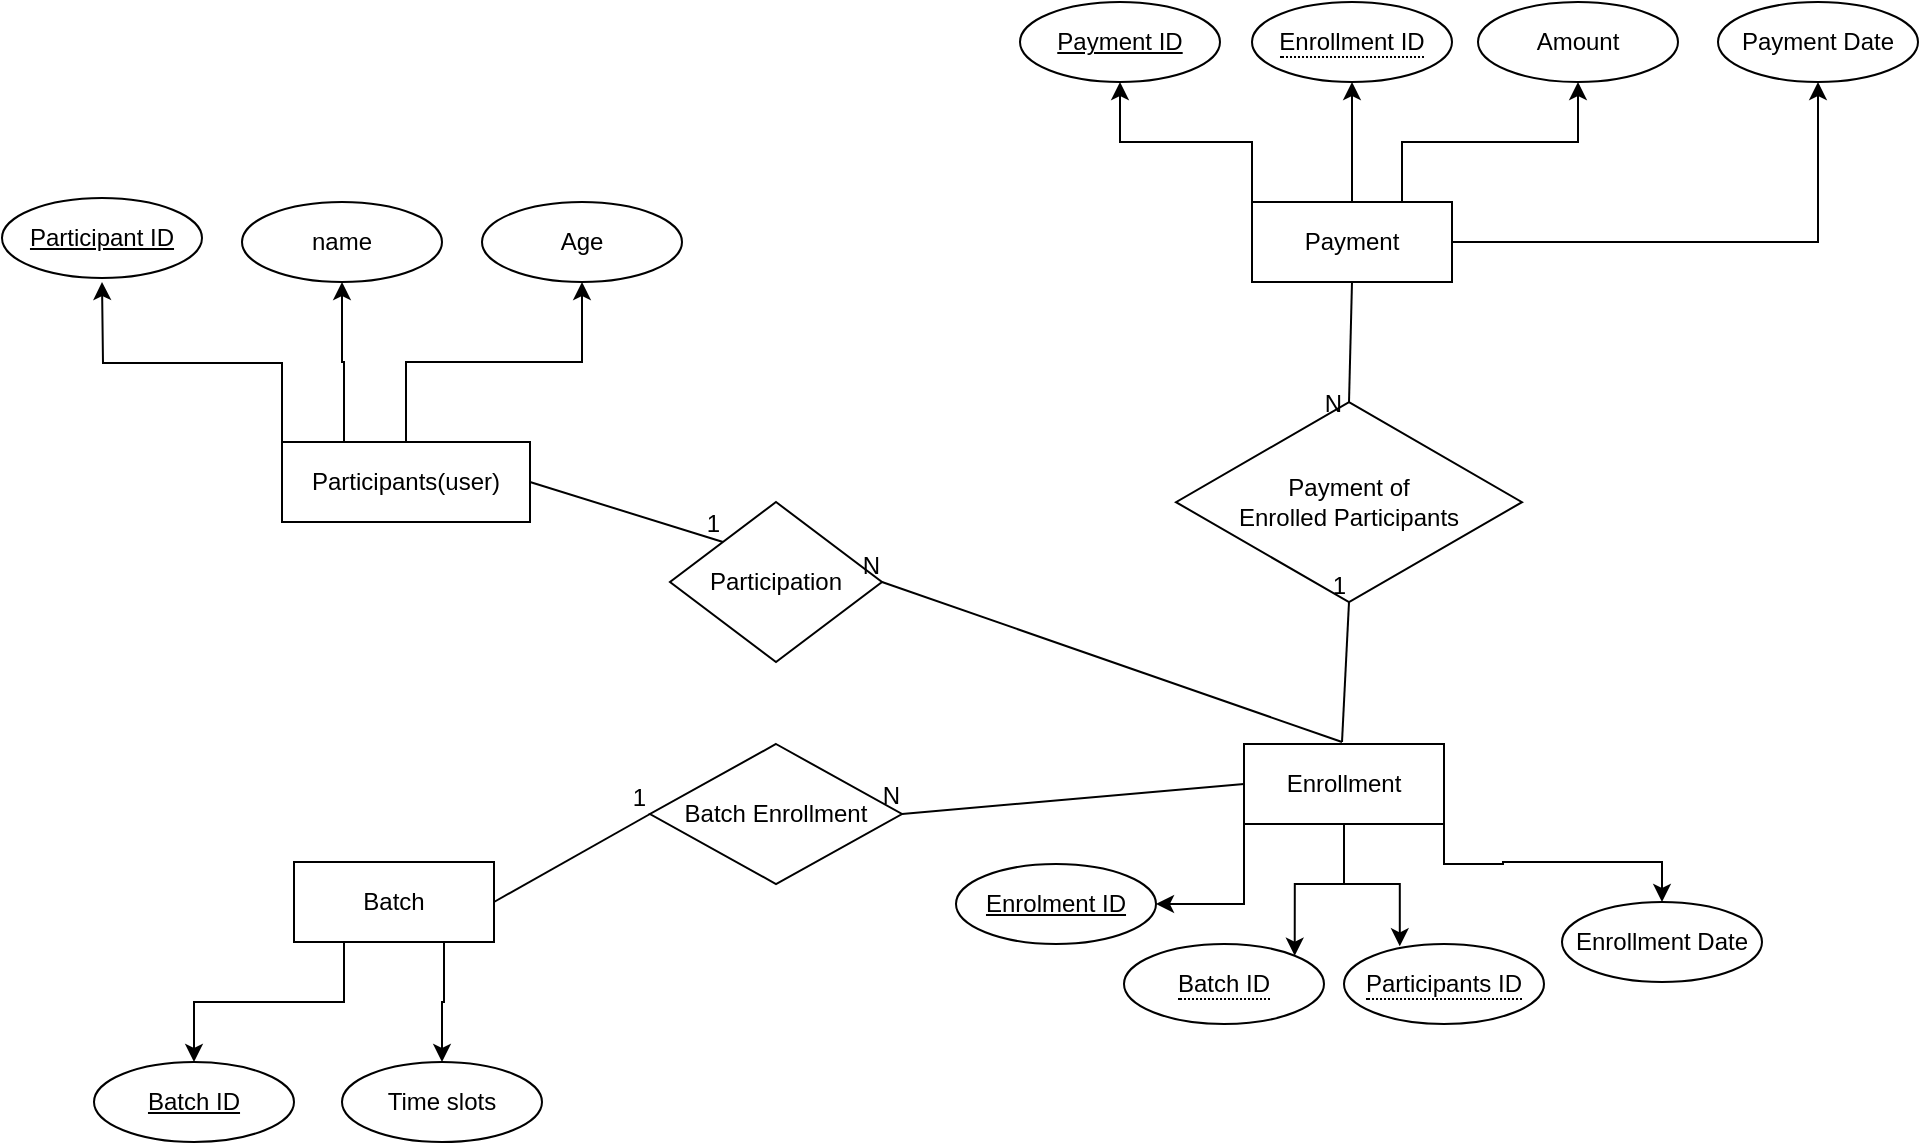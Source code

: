 <mxfile version="22.1.11" type="device">
  <diagram name="Page-1" id="OUrcoNJuGmtKbg8f6oHz">
    <mxGraphModel dx="1588" dy="892" grid="1" gridSize="10" guides="1" tooltips="1" connect="1" arrows="1" fold="1" page="1" pageScale="1" pageWidth="827" pageHeight="1169" math="0" shadow="0">
      <root>
        <mxCell id="0" />
        <mxCell id="1" parent="0" />
        <mxCell id="McP27k4HqZeNWrcmT65w-11" style="edgeStyle=orthogonalEdgeStyle;rounded=0;orthogonalLoop=1;jettySize=auto;html=1;exitX=0.25;exitY=0;exitDx=0;exitDy=0;entryX=0.5;entryY=1;entryDx=0;entryDy=0;" edge="1" parent="1" source="McP27k4HqZeNWrcmT65w-1" target="McP27k4HqZeNWrcmT65w-8">
          <mxGeometry relative="1" as="geometry" />
        </mxCell>
        <mxCell id="McP27k4HqZeNWrcmT65w-13" style="edgeStyle=orthogonalEdgeStyle;rounded=0;orthogonalLoop=1;jettySize=auto;html=1;exitX=0.5;exitY=0;exitDx=0;exitDy=0;entryX=0.5;entryY=1;entryDx=0;entryDy=0;" edge="1" parent="1" source="McP27k4HqZeNWrcmT65w-1" target="McP27k4HqZeNWrcmT65w-12">
          <mxGeometry relative="1" as="geometry" />
        </mxCell>
        <mxCell id="McP27k4HqZeNWrcmT65w-15" style="edgeStyle=orthogonalEdgeStyle;rounded=0;orthogonalLoop=1;jettySize=auto;html=1;exitX=0;exitY=0;exitDx=0;exitDy=0;entryX=0.5;entryY=1;entryDx=0;entryDy=0;" edge="1" parent="1" source="McP27k4HqZeNWrcmT65w-1">
          <mxGeometry relative="1" as="geometry">
            <mxPoint x="191" y="216" as="targetPoint" />
          </mxGeometry>
        </mxCell>
        <mxCell id="McP27k4HqZeNWrcmT65w-1" value="Participants(user)" style="whiteSpace=wrap;html=1;align=center;" vertex="1" parent="1">
          <mxGeometry x="281" y="296" width="124" height="40" as="geometry" />
        </mxCell>
        <mxCell id="McP27k4HqZeNWrcmT65w-27" style="edgeStyle=orthogonalEdgeStyle;rounded=0;orthogonalLoop=1;jettySize=auto;html=1;exitX=0.75;exitY=1;exitDx=0;exitDy=0;entryX=0.5;entryY=0;entryDx=0;entryDy=0;" edge="1" parent="1" source="McP27k4HqZeNWrcmT65w-2" target="McP27k4HqZeNWrcmT65w-22">
          <mxGeometry relative="1" as="geometry" />
        </mxCell>
        <mxCell id="McP27k4HqZeNWrcmT65w-2" value="Batch" style="whiteSpace=wrap;html=1;align=center;" vertex="1" parent="1">
          <mxGeometry x="287" y="506" width="100" height="40" as="geometry" />
        </mxCell>
        <mxCell id="McP27k4HqZeNWrcmT65w-70" style="edgeStyle=orthogonalEdgeStyle;rounded=0;orthogonalLoop=1;jettySize=auto;html=1;exitX=0;exitY=0;exitDx=0;exitDy=0;entryX=0.5;entryY=1;entryDx=0;entryDy=0;" edge="1" parent="1" source="McP27k4HqZeNWrcmT65w-6" target="McP27k4HqZeNWrcmT65w-68">
          <mxGeometry relative="1" as="geometry" />
        </mxCell>
        <mxCell id="McP27k4HqZeNWrcmT65w-72" style="edgeStyle=orthogonalEdgeStyle;rounded=0;orthogonalLoop=1;jettySize=auto;html=1;exitX=0.5;exitY=0;exitDx=0;exitDy=0;entryX=0.5;entryY=1;entryDx=0;entryDy=0;" edge="1" parent="1" source="McP27k4HqZeNWrcmT65w-6" target="McP27k4HqZeNWrcmT65w-71">
          <mxGeometry relative="1" as="geometry" />
        </mxCell>
        <mxCell id="McP27k4HqZeNWrcmT65w-74" style="edgeStyle=orthogonalEdgeStyle;rounded=0;orthogonalLoop=1;jettySize=auto;html=1;exitX=0.75;exitY=0;exitDx=0;exitDy=0;entryX=0.5;entryY=1;entryDx=0;entryDy=0;" edge="1" parent="1" source="McP27k4HqZeNWrcmT65w-6" target="McP27k4HqZeNWrcmT65w-73">
          <mxGeometry relative="1" as="geometry" />
        </mxCell>
        <mxCell id="McP27k4HqZeNWrcmT65w-77" style="edgeStyle=orthogonalEdgeStyle;rounded=0;orthogonalLoop=1;jettySize=auto;html=1;exitX=1;exitY=0.5;exitDx=0;exitDy=0;entryX=0.5;entryY=1;entryDx=0;entryDy=0;" edge="1" parent="1" source="McP27k4HqZeNWrcmT65w-6" target="McP27k4HqZeNWrcmT65w-75">
          <mxGeometry relative="1" as="geometry" />
        </mxCell>
        <mxCell id="McP27k4HqZeNWrcmT65w-6" value="Payment" style="whiteSpace=wrap;html=1;align=center;" vertex="1" parent="1">
          <mxGeometry x="766" y="176" width="100" height="40" as="geometry" />
        </mxCell>
        <mxCell id="McP27k4HqZeNWrcmT65w-8" value="name" style="ellipse;whiteSpace=wrap;html=1;align=center;" vertex="1" parent="1">
          <mxGeometry x="261" y="176" width="100" height="40" as="geometry" />
        </mxCell>
        <mxCell id="McP27k4HqZeNWrcmT65w-12" value="Age" style="ellipse;whiteSpace=wrap;html=1;align=center;" vertex="1" parent="1">
          <mxGeometry x="381" y="176" width="100" height="40" as="geometry" />
        </mxCell>
        <mxCell id="McP27k4HqZeNWrcmT65w-20" value="Participation" style="shape=rhombus;perimeter=rhombusPerimeter;whiteSpace=wrap;html=1;align=center;" vertex="1" parent="1">
          <mxGeometry x="475" y="326" width="106" height="80" as="geometry" />
        </mxCell>
        <mxCell id="McP27k4HqZeNWrcmT65w-22" value="Time slots" style="ellipse;whiteSpace=wrap;html=1;align=center;" vertex="1" parent="1">
          <mxGeometry x="311" y="606" width="100" height="40" as="geometry" />
        </mxCell>
        <mxCell id="McP27k4HqZeNWrcmT65w-23" value="Participant ID" style="ellipse;whiteSpace=wrap;html=1;align=center;fontStyle=4;" vertex="1" parent="1">
          <mxGeometry x="141" y="174" width="100" height="40" as="geometry" />
        </mxCell>
        <mxCell id="McP27k4HqZeNWrcmT65w-26" value="" style="edgeStyle=orthogonalEdgeStyle;rounded=0;orthogonalLoop=1;jettySize=auto;html=1;exitX=0.25;exitY=1;exitDx=0;exitDy=0;" edge="1" parent="1" source="McP27k4HqZeNWrcmT65w-2" target="McP27k4HqZeNWrcmT65w-24">
          <mxGeometry relative="1" as="geometry">
            <mxPoint x="312" y="546" as="sourcePoint" />
            <mxPoint x="241" y="616" as="targetPoint" />
          </mxGeometry>
        </mxCell>
        <mxCell id="McP27k4HqZeNWrcmT65w-24" value="Batch ID" style="ellipse;whiteSpace=wrap;html=1;align=center;fontStyle=4;" vertex="1" parent="1">
          <mxGeometry x="187" y="606" width="100" height="40" as="geometry" />
        </mxCell>
        <mxCell id="McP27k4HqZeNWrcmT65w-37" value="Enrolment ID" style="ellipse;whiteSpace=wrap;html=1;align=center;fontStyle=4;" vertex="1" parent="1">
          <mxGeometry x="618" y="507" width="100" height="40" as="geometry" />
        </mxCell>
        <mxCell id="McP27k4HqZeNWrcmT65w-39" value="&lt;span style=&quot;border-bottom: 1px dotted&quot;&gt;Batch ID&lt;/span&gt;" style="ellipse;whiteSpace=wrap;html=1;align=center;" vertex="1" parent="1">
          <mxGeometry x="702" y="547" width="100" height="40" as="geometry" />
        </mxCell>
        <mxCell id="McP27k4HqZeNWrcmT65w-41" value="&lt;span style=&quot;border-bottom: 1px dotted&quot;&gt;Participants ID&lt;/span&gt;" style="ellipse;whiteSpace=wrap;html=1;align=center;" vertex="1" parent="1">
          <mxGeometry x="812" y="547" width="100" height="40" as="geometry" />
        </mxCell>
        <mxCell id="McP27k4HqZeNWrcmT65w-42" value="Enrollment Date" style="ellipse;whiteSpace=wrap;html=1;align=center;" vertex="1" parent="1">
          <mxGeometry x="921" y="526" width="100" height="40" as="geometry" />
        </mxCell>
        <mxCell id="McP27k4HqZeNWrcmT65w-44" style="edgeStyle=orthogonalEdgeStyle;rounded=0;orthogonalLoop=1;jettySize=auto;html=1;exitX=0;exitY=1;exitDx=0;exitDy=0;entryX=1;entryY=0.5;entryDx=0;entryDy=0;" edge="1" parent="1" source="McP27k4HqZeNWrcmT65w-43" target="McP27k4HqZeNWrcmT65w-37">
          <mxGeometry relative="1" as="geometry" />
        </mxCell>
        <mxCell id="McP27k4HqZeNWrcmT65w-46" style="edgeStyle=orthogonalEdgeStyle;rounded=0;orthogonalLoop=1;jettySize=auto;html=1;exitX=0.5;exitY=1;exitDx=0;exitDy=0;entryX=1;entryY=0;entryDx=0;entryDy=0;" edge="1" parent="1" source="McP27k4HqZeNWrcmT65w-43" target="McP27k4HqZeNWrcmT65w-39">
          <mxGeometry relative="1" as="geometry" />
        </mxCell>
        <mxCell id="McP27k4HqZeNWrcmT65w-48" style="edgeStyle=orthogonalEdgeStyle;rounded=0;orthogonalLoop=1;jettySize=auto;html=1;exitX=1;exitY=1;exitDx=0;exitDy=0;entryX=0.5;entryY=0;entryDx=0;entryDy=0;" edge="1" parent="1" source="McP27k4HqZeNWrcmT65w-43" target="McP27k4HqZeNWrcmT65w-42">
          <mxGeometry relative="1" as="geometry">
            <mxPoint x="912" y="527" as="targetPoint" />
          </mxGeometry>
        </mxCell>
        <mxCell id="McP27k4HqZeNWrcmT65w-43" value="Enrollment" style="whiteSpace=wrap;html=1;align=center;" vertex="1" parent="1">
          <mxGeometry x="762" y="447" width="100" height="40" as="geometry" />
        </mxCell>
        <mxCell id="McP27k4HqZeNWrcmT65w-47" style="edgeStyle=orthogonalEdgeStyle;rounded=0;orthogonalLoop=1;jettySize=auto;html=1;exitX=0.5;exitY=1;exitDx=0;exitDy=0;entryX=0.279;entryY=0.029;entryDx=0;entryDy=0;entryPerimeter=0;" edge="1" parent="1" source="McP27k4HqZeNWrcmT65w-43" target="McP27k4HqZeNWrcmT65w-41">
          <mxGeometry relative="1" as="geometry" />
        </mxCell>
        <mxCell id="McP27k4HqZeNWrcmT65w-55" value="Batch Enrollment" style="shape=rhombus;perimeter=rhombusPerimeter;whiteSpace=wrap;html=1;align=center;" vertex="1" parent="1">
          <mxGeometry x="465" y="447" width="126" height="70" as="geometry" />
        </mxCell>
        <mxCell id="McP27k4HqZeNWrcmT65w-58" value="Payment of &lt;br&gt;Enrolled Participants" style="shape=rhombus;perimeter=rhombusPerimeter;whiteSpace=wrap;html=1;align=center;" vertex="1" parent="1">
          <mxGeometry x="728" y="276.08" width="173" height="100" as="geometry" />
        </mxCell>
        <mxCell id="McP27k4HqZeNWrcmT65w-59" value="" style="endArrow=none;html=1;rounded=0;exitX=1;exitY=0.5;exitDx=0;exitDy=0;entryX=0;entryY=0;entryDx=0;entryDy=0;" edge="1" parent="1" source="McP27k4HqZeNWrcmT65w-1" target="McP27k4HqZeNWrcmT65w-20">
          <mxGeometry relative="1" as="geometry">
            <mxPoint x="631" y="406" as="sourcePoint" />
            <mxPoint x="791" y="406" as="targetPoint" />
          </mxGeometry>
        </mxCell>
        <mxCell id="McP27k4HqZeNWrcmT65w-60" value="1" style="resizable=0;html=1;whiteSpace=wrap;align=right;verticalAlign=bottom;" connectable="0" vertex="1" parent="McP27k4HqZeNWrcmT65w-59">
          <mxGeometry x="1" relative="1" as="geometry" />
        </mxCell>
        <mxCell id="McP27k4HqZeNWrcmT65w-61" value="" style="endArrow=none;html=1;rounded=0;entryX=1;entryY=0.5;entryDx=0;entryDy=0;" edge="1" parent="1" target="McP27k4HqZeNWrcmT65w-20">
          <mxGeometry relative="1" as="geometry">
            <mxPoint x="811" y="446" as="sourcePoint" />
            <mxPoint x="791" y="406" as="targetPoint" />
          </mxGeometry>
        </mxCell>
        <mxCell id="McP27k4HqZeNWrcmT65w-62" value="N" style="resizable=0;html=1;whiteSpace=wrap;align=right;verticalAlign=bottom;" connectable="0" vertex="1" parent="McP27k4HqZeNWrcmT65w-61">
          <mxGeometry x="1" relative="1" as="geometry" />
        </mxCell>
        <mxCell id="McP27k4HqZeNWrcmT65w-63" value="" style="endArrow=none;html=1;rounded=0;entryX=1;entryY=0.5;entryDx=0;entryDy=0;exitX=0;exitY=0.5;exitDx=0;exitDy=0;" edge="1" parent="1" source="McP27k4HqZeNWrcmT65w-43" target="McP27k4HqZeNWrcmT65w-55">
          <mxGeometry relative="1" as="geometry">
            <mxPoint x="783" y="506" as="sourcePoint" />
            <mxPoint x="553" y="426" as="targetPoint" />
          </mxGeometry>
        </mxCell>
        <mxCell id="McP27k4HqZeNWrcmT65w-64" value="N" style="resizable=0;html=1;whiteSpace=wrap;align=right;verticalAlign=bottom;" connectable="0" vertex="1" parent="McP27k4HqZeNWrcmT65w-63">
          <mxGeometry x="1" relative="1" as="geometry" />
        </mxCell>
        <mxCell id="McP27k4HqZeNWrcmT65w-65" value="" style="endArrow=none;html=1;rounded=0;exitX=1;exitY=0.5;exitDx=0;exitDy=0;entryX=0;entryY=0.5;entryDx=0;entryDy=0;" edge="1" parent="1" source="McP27k4HqZeNWrcmT65w-2" target="McP27k4HqZeNWrcmT65w-55">
          <mxGeometry relative="1" as="geometry">
            <mxPoint x="378" y="406" as="sourcePoint" />
            <mxPoint x="475" y="436" as="targetPoint" />
          </mxGeometry>
        </mxCell>
        <mxCell id="McP27k4HqZeNWrcmT65w-66" value="1" style="resizable=0;html=1;whiteSpace=wrap;align=right;verticalAlign=bottom;" connectable="0" vertex="1" parent="McP27k4HqZeNWrcmT65w-65">
          <mxGeometry x="1" relative="1" as="geometry" />
        </mxCell>
        <mxCell id="McP27k4HqZeNWrcmT65w-68" value="Payment ID" style="ellipse;whiteSpace=wrap;html=1;align=center;fontStyle=4;" vertex="1" parent="1">
          <mxGeometry x="650" y="76" width="100" height="40" as="geometry" />
        </mxCell>
        <mxCell id="McP27k4HqZeNWrcmT65w-71" value="&lt;span style=&quot;border-bottom: 1px dotted&quot;&gt;Enrollment ID&lt;/span&gt;" style="ellipse;whiteSpace=wrap;html=1;align=center;" vertex="1" parent="1">
          <mxGeometry x="766" y="76" width="100" height="40" as="geometry" />
        </mxCell>
        <mxCell id="McP27k4HqZeNWrcmT65w-73" value="Amount" style="ellipse;whiteSpace=wrap;html=1;align=center;" vertex="1" parent="1">
          <mxGeometry x="879" y="76" width="100" height="40" as="geometry" />
        </mxCell>
        <mxCell id="McP27k4HqZeNWrcmT65w-75" value="Payment Date" style="ellipse;whiteSpace=wrap;html=1;align=center;" vertex="1" parent="1">
          <mxGeometry x="999" y="76" width="100" height="40" as="geometry" />
        </mxCell>
        <mxCell id="McP27k4HqZeNWrcmT65w-78" value="" style="endArrow=none;html=1;rounded=0;entryX=0.5;entryY=0;entryDx=0;entryDy=0;exitX=0.5;exitY=1;exitDx=0;exitDy=0;" edge="1" parent="1" source="McP27k4HqZeNWrcmT65w-6" target="McP27k4HqZeNWrcmT65w-58">
          <mxGeometry relative="1" as="geometry">
            <mxPoint x="1086" y="326" as="sourcePoint" />
            <mxPoint x="856" y="246" as="targetPoint" />
          </mxGeometry>
        </mxCell>
        <mxCell id="McP27k4HqZeNWrcmT65w-79" value="N" style="resizable=0;html=1;whiteSpace=wrap;align=right;verticalAlign=bottom;" connectable="0" vertex="1" parent="McP27k4HqZeNWrcmT65w-78">
          <mxGeometry x="1" relative="1" as="geometry">
            <mxPoint x="-2" y="10" as="offset" />
          </mxGeometry>
        </mxCell>
        <mxCell id="McP27k4HqZeNWrcmT65w-80" value="" style="endArrow=none;html=1;rounded=0;entryX=0.5;entryY=1;entryDx=0;entryDy=0;" edge="1" parent="1" target="McP27k4HqZeNWrcmT65w-58">
          <mxGeometry relative="1" as="geometry">
            <mxPoint x="811" y="446" as="sourcePoint" />
            <mxPoint x="948" y="436" as="targetPoint" />
          </mxGeometry>
        </mxCell>
        <mxCell id="McP27k4HqZeNWrcmT65w-81" value="1" style="resizable=0;html=1;whiteSpace=wrap;align=right;verticalAlign=bottom;" connectable="0" vertex="1" parent="McP27k4HqZeNWrcmT65w-80">
          <mxGeometry x="1" relative="1" as="geometry" />
        </mxCell>
      </root>
    </mxGraphModel>
  </diagram>
</mxfile>
